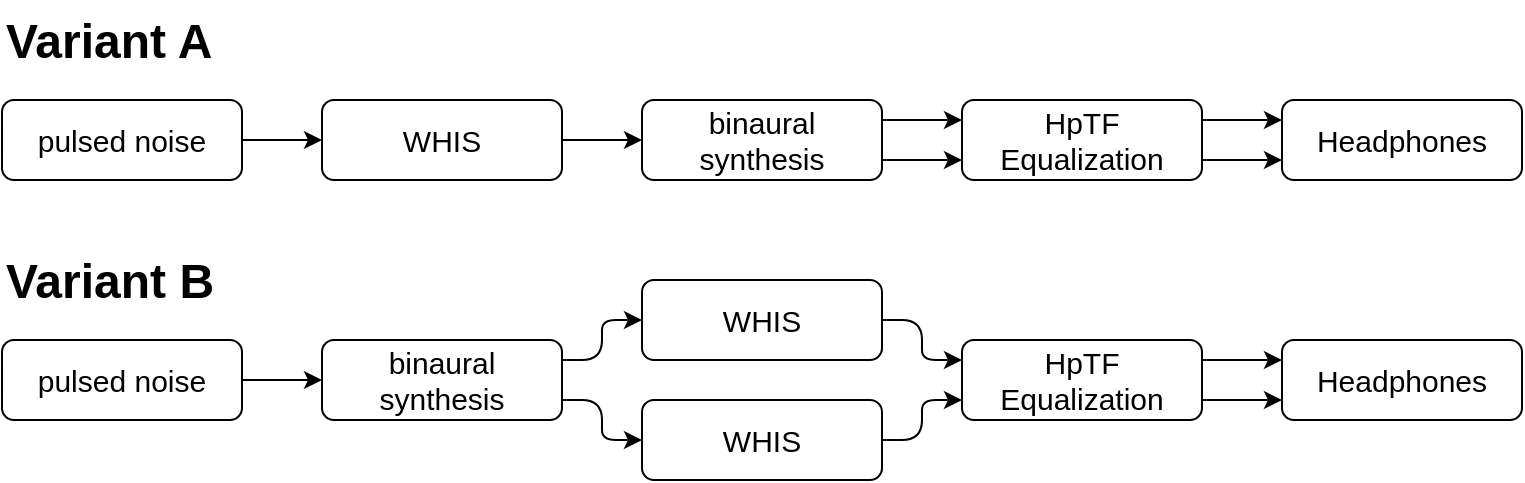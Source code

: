 <mxfile version="24.2.7" type="github">
  <diagram id="C5RBs43oDa-KdzZeNtuy" name="Page-1">
    <mxGraphModel dx="1195" dy="528" grid="1" gridSize="10" guides="1" tooltips="1" connect="1" arrows="1" fold="1" page="1" pageScale="1" pageWidth="500" pageHeight="200" math="0" shadow="0">
      <root>
        <mxCell id="WIyWlLk6GJQsqaUBKTNV-0" />
        <mxCell id="WIyWlLk6GJQsqaUBKTNV-1" parent="WIyWlLk6GJQsqaUBKTNV-0" />
        <mxCell id="sUJrWVIuPAr-GtkHxzEH-15" style="edgeStyle=orthogonalEdgeStyle;rounded=1;orthogonalLoop=1;jettySize=auto;html=1;exitX=1;exitY=0.5;exitDx=0;exitDy=0;entryX=0;entryY=0.5;entryDx=0;entryDy=0;labelBackgroundColor=none;fontColor=default;shadow=0;fontSize=15;" parent="WIyWlLk6GJQsqaUBKTNV-1" source="WIyWlLk6GJQsqaUBKTNV-3" target="sUJrWVIuPAr-GtkHxzEH-0" edge="1">
          <mxGeometry relative="1" as="geometry" />
        </mxCell>
        <mxCell id="WIyWlLk6GJQsqaUBKTNV-3" value="pulsed noise" style="rounded=1;whiteSpace=wrap;html=1;fontSize=15;glass=0;strokeWidth=1;shadow=0;labelBackgroundColor=none;" parent="WIyWlLk6GJQsqaUBKTNV-1" vertex="1">
          <mxGeometry x="120" y="320" width="120" height="40" as="geometry" />
        </mxCell>
        <mxCell id="sUJrWVIuPAr-GtkHxzEH-16" style="edgeStyle=orthogonalEdgeStyle;rounded=1;orthogonalLoop=1;jettySize=auto;html=1;exitX=1;exitY=0.5;exitDx=0;exitDy=0;entryX=0;entryY=0.5;entryDx=0;entryDy=0;labelBackgroundColor=none;fontColor=default;shadow=0;fontSize=15;" parent="WIyWlLk6GJQsqaUBKTNV-1" source="sUJrWVIuPAr-GtkHxzEH-0" target="sUJrWVIuPAr-GtkHxzEH-1" edge="1">
          <mxGeometry relative="1" as="geometry" />
        </mxCell>
        <mxCell id="sUJrWVIuPAr-GtkHxzEH-0" value="WHIS" style="rounded=1;whiteSpace=wrap;html=1;labelBackgroundColor=none;shadow=0;fontSize=15;" parent="WIyWlLk6GJQsqaUBKTNV-1" vertex="1">
          <mxGeometry x="280" y="320" width="120" height="40" as="geometry" />
        </mxCell>
        <mxCell id="sUJrWVIuPAr-GtkHxzEH-27" style="edgeStyle=orthogonalEdgeStyle;rounded=1;orthogonalLoop=1;jettySize=auto;html=1;exitX=1;exitY=0.25;exitDx=0;exitDy=0;entryX=0;entryY=0.25;entryDx=0;entryDy=0;labelBackgroundColor=none;fontColor=default;shadow=0;fontSize=15;" parent="WIyWlLk6GJQsqaUBKTNV-1" source="sUJrWVIuPAr-GtkHxzEH-1" target="sUJrWVIuPAr-GtkHxzEH-20" edge="1">
          <mxGeometry relative="1" as="geometry" />
        </mxCell>
        <mxCell id="sUJrWVIuPAr-GtkHxzEH-28" style="edgeStyle=orthogonalEdgeStyle;rounded=1;orthogonalLoop=1;jettySize=auto;html=1;exitX=1;exitY=0.75;exitDx=0;exitDy=0;entryX=0;entryY=0.75;entryDx=0;entryDy=0;labelBackgroundColor=none;fontColor=default;shadow=0;fontSize=15;" parent="WIyWlLk6GJQsqaUBKTNV-1" source="sUJrWVIuPAr-GtkHxzEH-1" target="sUJrWVIuPAr-GtkHxzEH-20" edge="1">
          <mxGeometry relative="1" as="geometry" />
        </mxCell>
        <mxCell id="sUJrWVIuPAr-GtkHxzEH-1" value="binaural synthesis" style="rounded=1;whiteSpace=wrap;html=1;labelBackgroundColor=none;shadow=0;fontSize=15;" parent="WIyWlLk6GJQsqaUBKTNV-1" vertex="1">
          <mxGeometry x="440" y="320" width="120" height="40" as="geometry" />
        </mxCell>
        <mxCell id="sUJrWVIuPAr-GtkHxzEH-18" style="edgeStyle=orthogonalEdgeStyle;rounded=1;orthogonalLoop=1;jettySize=auto;html=1;exitX=1;exitY=0.25;exitDx=0;exitDy=0;entryX=0;entryY=0.5;entryDx=0;entryDy=0;labelBackgroundColor=none;fontColor=default;shadow=0;fontSize=15;" parent="WIyWlLk6GJQsqaUBKTNV-1" source="sUJrWVIuPAr-GtkHxzEH-2" target="sUJrWVIuPAr-GtkHxzEH-3" edge="1">
          <mxGeometry relative="1" as="geometry" />
        </mxCell>
        <mxCell id="sUJrWVIuPAr-GtkHxzEH-19" style="edgeStyle=orthogonalEdgeStyle;rounded=1;orthogonalLoop=1;jettySize=auto;html=1;exitX=1;exitY=0.75;exitDx=0;exitDy=0;entryX=0;entryY=0.5;entryDx=0;entryDy=0;labelBackgroundColor=none;fontColor=default;shadow=0;fontSize=15;" parent="WIyWlLk6GJQsqaUBKTNV-1" source="sUJrWVIuPAr-GtkHxzEH-2" target="sUJrWVIuPAr-GtkHxzEH-4" edge="1">
          <mxGeometry relative="1" as="geometry" />
        </mxCell>
        <mxCell id="sUJrWVIuPAr-GtkHxzEH-2" value="binaural synthesis" style="rounded=1;whiteSpace=wrap;html=1;labelBackgroundColor=none;shadow=0;fontSize=15;" parent="WIyWlLk6GJQsqaUBKTNV-1" vertex="1">
          <mxGeometry x="280" y="440" width="120" height="40" as="geometry" />
        </mxCell>
        <mxCell id="sUJrWVIuPAr-GtkHxzEH-35" style="edgeStyle=orthogonalEdgeStyle;rounded=1;orthogonalLoop=1;jettySize=auto;html=1;exitX=1;exitY=0.5;exitDx=0;exitDy=0;entryX=0;entryY=0.25;entryDx=0;entryDy=0;labelBackgroundColor=none;fontColor=default;shadow=0;fontSize=15;" parent="WIyWlLk6GJQsqaUBKTNV-1" source="sUJrWVIuPAr-GtkHxzEH-3" target="sUJrWVIuPAr-GtkHxzEH-22" edge="1">
          <mxGeometry relative="1" as="geometry" />
        </mxCell>
        <mxCell id="sUJrWVIuPAr-GtkHxzEH-3" value="WHIS" style="rounded=1;whiteSpace=wrap;html=1;labelBackgroundColor=none;shadow=0;fontSize=15;" parent="WIyWlLk6GJQsqaUBKTNV-1" vertex="1">
          <mxGeometry x="440" y="410" width="120" height="40" as="geometry" />
        </mxCell>
        <mxCell id="sUJrWVIuPAr-GtkHxzEH-36" style="edgeStyle=orthogonalEdgeStyle;rounded=1;orthogonalLoop=1;jettySize=auto;html=1;exitX=1;exitY=0.5;exitDx=0;exitDy=0;entryX=0;entryY=0.75;entryDx=0;entryDy=0;labelBackgroundColor=none;fontColor=default;shadow=0;fontSize=15;" parent="WIyWlLk6GJQsqaUBKTNV-1" source="sUJrWVIuPAr-GtkHxzEH-4" target="sUJrWVIuPAr-GtkHxzEH-22" edge="1">
          <mxGeometry relative="1" as="geometry" />
        </mxCell>
        <mxCell id="sUJrWVIuPAr-GtkHxzEH-4" value="WHIS" style="rounded=1;whiteSpace=wrap;html=1;labelBackgroundColor=none;shadow=0;fontSize=15;" parent="WIyWlLk6GJQsqaUBKTNV-1" vertex="1">
          <mxGeometry x="440" y="470" width="120" height="40" as="geometry" />
        </mxCell>
        <mxCell id="sUJrWVIuPAr-GtkHxzEH-29" style="edgeStyle=orthogonalEdgeStyle;rounded=1;orthogonalLoop=1;jettySize=auto;html=1;exitX=1;exitY=0.25;exitDx=0;exitDy=0;entryX=0;entryY=0.25;entryDx=0;entryDy=0;labelBackgroundColor=none;fontColor=default;shadow=0;fontSize=15;" parent="WIyWlLk6GJQsqaUBKTNV-1" source="sUJrWVIuPAr-GtkHxzEH-20" target="sUJrWVIuPAr-GtkHxzEH-23" edge="1">
          <mxGeometry relative="1" as="geometry" />
        </mxCell>
        <mxCell id="sUJrWVIuPAr-GtkHxzEH-30" style="edgeStyle=orthogonalEdgeStyle;rounded=1;orthogonalLoop=1;jettySize=auto;html=1;exitX=1;exitY=0.75;exitDx=0;exitDy=0;entryX=0;entryY=0.75;entryDx=0;entryDy=0;labelBackgroundColor=none;fontColor=default;shadow=0;fontSize=15;" parent="WIyWlLk6GJQsqaUBKTNV-1" source="sUJrWVIuPAr-GtkHxzEH-20" target="sUJrWVIuPAr-GtkHxzEH-23" edge="1">
          <mxGeometry relative="1" as="geometry" />
        </mxCell>
        <mxCell id="sUJrWVIuPAr-GtkHxzEH-20" value="HpTF Equalization" style="rounded=1;whiteSpace=wrap;html=1;labelBackgroundColor=none;shadow=0;fontSize=15;" parent="WIyWlLk6GJQsqaUBKTNV-1" vertex="1">
          <mxGeometry x="600" y="320" width="120" height="40" as="geometry" />
        </mxCell>
        <mxCell id="sUJrWVIuPAr-GtkHxzEH-26" style="edgeStyle=orthogonalEdgeStyle;rounded=1;orthogonalLoop=1;jettySize=auto;html=1;exitX=1;exitY=0.5;exitDx=0;exitDy=0;entryX=0;entryY=0.5;entryDx=0;entryDy=0;labelBackgroundColor=none;fontColor=default;shadow=0;fontSize=15;" parent="WIyWlLk6GJQsqaUBKTNV-1" source="sUJrWVIuPAr-GtkHxzEH-21" target="sUJrWVIuPAr-GtkHxzEH-2" edge="1">
          <mxGeometry relative="1" as="geometry" />
        </mxCell>
        <mxCell id="sUJrWVIuPAr-GtkHxzEH-21" value="pulsed noise" style="rounded=1;whiteSpace=wrap;html=1;fontSize=15;glass=0;strokeWidth=1;shadow=0;labelBackgroundColor=none;" parent="WIyWlLk6GJQsqaUBKTNV-1" vertex="1">
          <mxGeometry x="120" y="440" width="120" height="40" as="geometry" />
        </mxCell>
        <mxCell id="sUJrWVIuPAr-GtkHxzEH-31" style="edgeStyle=orthogonalEdgeStyle;rounded=1;orthogonalLoop=1;jettySize=auto;html=1;exitX=1;exitY=0.25;exitDx=0;exitDy=0;entryX=0;entryY=0.25;entryDx=0;entryDy=0;labelBackgroundColor=none;fontColor=default;shadow=0;fontSize=15;" parent="WIyWlLk6GJQsqaUBKTNV-1" source="sUJrWVIuPAr-GtkHxzEH-22" target="sUJrWVIuPAr-GtkHxzEH-24" edge="1">
          <mxGeometry relative="1" as="geometry" />
        </mxCell>
        <mxCell id="sUJrWVIuPAr-GtkHxzEH-34" style="edgeStyle=orthogonalEdgeStyle;rounded=1;orthogonalLoop=1;jettySize=auto;html=1;exitX=1;exitY=0.75;exitDx=0;exitDy=0;entryX=0;entryY=0.75;entryDx=0;entryDy=0;labelBackgroundColor=none;fontColor=default;shadow=0;fontSize=15;" parent="WIyWlLk6GJQsqaUBKTNV-1" source="sUJrWVIuPAr-GtkHxzEH-22" target="sUJrWVIuPAr-GtkHxzEH-24" edge="1">
          <mxGeometry relative="1" as="geometry" />
        </mxCell>
        <mxCell id="sUJrWVIuPAr-GtkHxzEH-22" value="HpTF Equalization" style="rounded=1;whiteSpace=wrap;html=1;labelBackgroundColor=none;shadow=0;fontSize=15;" parent="WIyWlLk6GJQsqaUBKTNV-1" vertex="1">
          <mxGeometry x="600" y="440" width="120" height="40" as="geometry" />
        </mxCell>
        <mxCell id="sUJrWVIuPAr-GtkHxzEH-23" value="Headphones" style="rounded=1;whiteSpace=wrap;html=1;labelBackgroundColor=none;shadow=0;fontSize=15;" parent="WIyWlLk6GJQsqaUBKTNV-1" vertex="1">
          <mxGeometry x="760" y="320" width="120" height="40" as="geometry" />
        </mxCell>
        <mxCell id="sUJrWVIuPAr-GtkHxzEH-24" value="Headphones" style="rounded=1;whiteSpace=wrap;html=1;labelBackgroundColor=none;shadow=0;fontSize=15;" parent="WIyWlLk6GJQsqaUBKTNV-1" vertex="1">
          <mxGeometry x="760" y="440" width="120" height="40" as="geometry" />
        </mxCell>
        <mxCell id="2XWpZSwJOmXR_3aJg2Dl-3" value="&lt;h1 style=&quot;margin-top: 0px;&quot;&gt;Variant A&lt;/h1&gt;" style="text;html=1;whiteSpace=wrap;overflow=hidden;rounded=0;" vertex="1" parent="WIyWlLk6GJQsqaUBKTNV-1">
          <mxGeometry x="120" y="270" width="120" height="40" as="geometry" />
        </mxCell>
        <mxCell id="2XWpZSwJOmXR_3aJg2Dl-4" value="&lt;h1 style=&quot;margin-top: 0px;&quot;&gt;Variant B&lt;br&gt;&lt;/h1&gt;" style="text;html=1;whiteSpace=wrap;overflow=hidden;rounded=0;" vertex="1" parent="WIyWlLk6GJQsqaUBKTNV-1">
          <mxGeometry x="120" y="390" width="120" height="40" as="geometry" />
        </mxCell>
      </root>
    </mxGraphModel>
  </diagram>
</mxfile>
